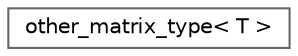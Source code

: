 digraph "类继承关系图"
{
 // LATEX_PDF_SIZE
  bgcolor="transparent";
  edge [fontname=Helvetica,fontsize=10,labelfontname=Helvetica,labelfontsize=10];
  node [fontname=Helvetica,fontsize=10,shape=box,height=0.2,width=0.4];
  rankdir="LR";
  Node0 [id="Node000000",label="other_matrix_type\< T \>",height=0.2,width=0.4,color="grey40", fillcolor="white", style="filled",URL="$structother__matrix__type.html",tooltip=" "];
}
